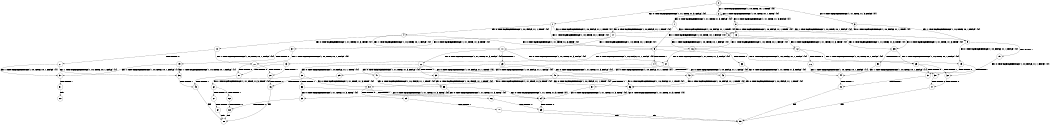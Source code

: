 digraph BCG {
size = "7, 10.5";
center = TRUE;
node [shape = circle];
0 [peripheries = 2];
0 -> 1 [label = "EX !0 !ATOMIC_EXCH_BRANCH (1, +1, TRUE, +1, 3, FALSE) !{0}"];
0 -> 2 [label = "EX !1 !ATOMIC_EXCH_BRANCH (1, +0, TRUE, +0, 1, TRUE) !{0}"];
0 -> 3 [label = "EX !0 !ATOMIC_EXCH_BRANCH (1, +1, TRUE, +1, 3, FALSE) !{0}"];
1 -> 4 [label = "EX !0 !ATOMIC_EXCH_BRANCH (1, +0, FALSE, +1, 1, TRUE) !{0}"];
1 -> 5 [label = "EX !1 !ATOMIC_EXCH_BRANCH (1, +0, TRUE, +0, 1, FALSE) !{0}"];
1 -> 6 [label = "EX !0 !ATOMIC_EXCH_BRANCH (1, +0, FALSE, +1, 1, TRUE) !{0}"];
2 -> 2 [label = "EX !1 !ATOMIC_EXCH_BRANCH (1, +0, TRUE, +0, 1, TRUE) !{0}"];
2 -> 7 [label = "EX !0 !ATOMIC_EXCH_BRANCH (1, +1, TRUE, +1, 3, FALSE) !{0}"];
2 -> 8 [label = "EX !0 !ATOMIC_EXCH_BRANCH (1, +1, TRUE, +1, 3, FALSE) !{0}"];
3 -> 9 [label = "EX !1 !ATOMIC_EXCH_BRANCH (1, +0, TRUE, +0, 1, FALSE) !{0}"];
3 -> 6 [label = "EX !0 !ATOMIC_EXCH_BRANCH (1, +0, FALSE, +1, 1, TRUE) !{0}"];
4 -> 10 [label = "EX !0 !ATOMIC_EXCH_BRANCH (1, +1, TRUE, +1, 3, TRUE) !{0}"];
4 -> 11 [label = "EX !1 !ATOMIC_EXCH_BRANCH (1, +0, TRUE, +0, 1, FALSE) !{0}"];
4 -> 12 [label = "EX !0 !ATOMIC_EXCH_BRANCH (1, +1, TRUE, +1, 3, TRUE) !{0}"];
5 -> 13 [label = "EX !0 !ATOMIC_EXCH_BRANCH (1, +0, FALSE, +1, 1, FALSE) !{0}"];
5 -> 14 [label = "TERMINATE !1"];
5 -> 15 [label = "EX !0 !ATOMIC_EXCH_BRANCH (1, +0, FALSE, +1, 1, FALSE) !{0}"];
6 -> 16 [label = "EX !1 !ATOMIC_EXCH_BRANCH (1, +0, TRUE, +0, 1, FALSE) !{0}"];
6 -> 12 [label = "EX !0 !ATOMIC_EXCH_BRANCH (1, +1, TRUE, +1, 3, TRUE) !{0}"];
7 -> 17 [label = "EX !0 !ATOMIC_EXCH_BRANCH (1, +0, FALSE, +1, 1, TRUE) !{0}"];
7 -> 5 [label = "EX !1 !ATOMIC_EXCH_BRANCH (1, +0, TRUE, +0, 1, FALSE) !{0}"];
7 -> 18 [label = "EX !0 !ATOMIC_EXCH_BRANCH (1, +0, FALSE, +1, 1, TRUE) !{0}"];
8 -> 9 [label = "EX !1 !ATOMIC_EXCH_BRANCH (1, +0, TRUE, +0, 1, FALSE) !{0}"];
8 -> 18 [label = "EX !0 !ATOMIC_EXCH_BRANCH (1, +0, FALSE, +1, 1, TRUE) !{0}"];
9 -> 19 [label = "TERMINATE !1"];
9 -> 15 [label = "EX !0 !ATOMIC_EXCH_BRANCH (1, +0, FALSE, +1, 1, FALSE) !{0}"];
10 -> 20 [label = "EX !1 !ATOMIC_EXCH_BRANCH (1, +0, TRUE, +0, 1, FALSE) !{0}"];
10 -> 21 [label = "TERMINATE !0"];
11 -> 22 [label = "EX !0 !ATOMIC_EXCH_BRANCH (1, +1, TRUE, +1, 3, FALSE) !{0}"];
11 -> 23 [label = "TERMINATE !1"];
11 -> 24 [label = "EX !0 !ATOMIC_EXCH_BRANCH (1, +1, TRUE, +1, 3, FALSE) !{0}"];
12 -> 25 [label = "EX !1 !ATOMIC_EXCH_BRANCH (1, +0, TRUE, +0, 1, FALSE) !{0}"];
12 -> 26 [label = "TERMINATE !0"];
13 -> 27 [label = "TERMINATE !0"];
13 -> 28 [label = "TERMINATE !1"];
14 -> 29 [label = "EX !0 !ATOMIC_EXCH_BRANCH (1, +0, FALSE, +1, 1, FALSE) !{0}"];
14 -> 30 [label = "EX !0 !ATOMIC_EXCH_BRANCH (1, +0, FALSE, +1, 1, FALSE) !{0}"];
15 -> 31 [label = "TERMINATE !0"];
15 -> 32 [label = "TERMINATE !1"];
16 -> 33 [label = "TERMINATE !1"];
16 -> 24 [label = "EX !0 !ATOMIC_EXCH_BRANCH (1, +1, TRUE, +1, 3, FALSE) !{0}"];
17 -> 34 [label = "EX !0 !ATOMIC_EXCH_BRANCH (1, +1, TRUE, +1, 3, TRUE) !{0}"];
17 -> 11 [label = "EX !1 !ATOMIC_EXCH_BRANCH (1, +0, TRUE, +0, 1, FALSE) !{0}"];
17 -> 35 [label = "EX !0 !ATOMIC_EXCH_BRANCH (1, +1, TRUE, +1, 3, TRUE) !{0}"];
18 -> 16 [label = "EX !1 !ATOMIC_EXCH_BRANCH (1, +0, TRUE, +0, 1, FALSE) !{0}"];
18 -> 35 [label = "EX !0 !ATOMIC_EXCH_BRANCH (1, +1, TRUE, +1, 3, TRUE) !{0}"];
19 -> 30 [label = "EX !0 !ATOMIC_EXCH_BRANCH (1, +0, FALSE, +1, 1, FALSE) !{0}"];
20 -> 27 [label = "TERMINATE !0"];
20 -> 28 [label = "TERMINATE !1"];
21 -> 36 [label = "EX !1 !ATOMIC_EXCH_BRANCH (1, +0, TRUE, +0, 1, FALSE) !{1}"];
21 -> 37 [label = "EX !1 !ATOMIC_EXCH_BRANCH (1, +0, TRUE, +0, 1, FALSE) !{1}"];
22 -> 38 [label = "EX !0 !ATOMIC_EXCH_BRANCH (1, +0, FALSE, +1, 1, TRUE) !{0}"];
22 -> 39 [label = "TERMINATE !1"];
22 -> 40 [label = "EX !0 !ATOMIC_EXCH_BRANCH (1, +0, FALSE, +1, 1, TRUE) !{0}"];
23 -> 41 [label = "EX !0 !ATOMIC_EXCH_BRANCH (1, +1, TRUE, +1, 3, FALSE) !{0}"];
23 -> 42 [label = "EX !0 !ATOMIC_EXCH_BRANCH (1, +1, TRUE, +1, 3, FALSE) !{0}"];
24 -> 43 [label = "TERMINATE !1"];
24 -> 40 [label = "EX !0 !ATOMIC_EXCH_BRANCH (1, +0, FALSE, +1, 1, TRUE) !{0}"];
25 -> 31 [label = "TERMINATE !0"];
25 -> 32 [label = "TERMINATE !1"];
26 -> 44 [label = "EX !1 !ATOMIC_EXCH_BRANCH (1, +0, TRUE, +0, 1, FALSE) !{1}"];
27 -> 45 [label = "TERMINATE !1"];
28 -> 46 [label = "TERMINATE !0"];
29 -> 46 [label = "TERMINATE !0"];
30 -> 47 [label = "TERMINATE !0"];
31 -> 48 [label = "TERMINATE !1"];
32 -> 47 [label = "TERMINATE !0"];
33 -> 42 [label = "EX !0 !ATOMIC_EXCH_BRANCH (1, +1, TRUE, +1, 3, FALSE) !{0}"];
34 -> 20 [label = "EX !1 !ATOMIC_EXCH_BRANCH (1, +0, TRUE, +0, 1, FALSE) !{0}"];
34 -> 49 [label = "TERMINATE !0"];
35 -> 25 [label = "EX !1 !ATOMIC_EXCH_BRANCH (1, +0, TRUE, +0, 1, FALSE) !{0}"];
35 -> 50 [label = "TERMINATE !0"];
36 -> 45 [label = "TERMINATE !1"];
37 -> 51 [label = "TERMINATE !1"];
38 -> 52 [label = "EX !0 !ATOMIC_EXCH_BRANCH (1, +1, TRUE, +1, 3, TRUE) !{0}"];
38 -> 53 [label = "TERMINATE !1"];
38 -> 54 [label = "EX !0 !ATOMIC_EXCH_BRANCH (1, +1, TRUE, +1, 3, TRUE) !{0}"];
39 -> 55 [label = "EX !0 !ATOMIC_EXCH_BRANCH (1, +0, FALSE, +1, 1, TRUE) !{0}"];
39 -> 56 [label = "EX !0 !ATOMIC_EXCH_BRANCH (1, +0, FALSE, +1, 1, TRUE) !{0}"];
40 -> 57 [label = "TERMINATE !1"];
40 -> 54 [label = "EX !0 !ATOMIC_EXCH_BRANCH (1, +1, TRUE, +1, 3, TRUE) !{0}"];
41 -> 55 [label = "EX !0 !ATOMIC_EXCH_BRANCH (1, +0, FALSE, +1, 1, TRUE) !{0}"];
41 -> 56 [label = "EX !0 !ATOMIC_EXCH_BRANCH (1, +0, FALSE, +1, 1, TRUE) !{0}"];
42 -> 56 [label = "EX !0 !ATOMIC_EXCH_BRANCH (1, +0, FALSE, +1, 1, TRUE) !{0}"];
43 -> 56 [label = "EX !0 !ATOMIC_EXCH_BRANCH (1, +0, FALSE, +1, 1, TRUE) !{0}"];
44 -> 48 [label = "TERMINATE !1"];
45 -> 58 [label = "exit"];
46 -> 58 [label = "exit"];
47 -> 59 [label = "exit"];
48 -> 59 [label = "exit"];
49 -> 36 [label = "EX !1 !ATOMIC_EXCH_BRANCH (1, +0, TRUE, +0, 1, FALSE) !{1}"];
49 -> 37 [label = "EX !1 !ATOMIC_EXCH_BRANCH (1, +0, TRUE, +0, 1, FALSE) !{1}"];
50 -> 44 [label = "EX !1 !ATOMIC_EXCH_BRANCH (1, +0, TRUE, +0, 1, FALSE) !{1}"];
51 -> 60 [label = "exit"];
52 -> 61 [label = "TERMINATE !0"];
52 -> 62 [label = "TERMINATE !1"];
53 -> 63 [label = "EX !0 !ATOMIC_EXCH_BRANCH (1, +1, TRUE, +1, 3, TRUE) !{0}"];
53 -> 64 [label = "EX !0 !ATOMIC_EXCH_BRANCH (1, +1, TRUE, +1, 3, TRUE) !{0}"];
54 -> 65 [label = "TERMINATE !0"];
54 -> 66 [label = "TERMINATE !1"];
55 -> 63 [label = "EX !0 !ATOMIC_EXCH_BRANCH (1, +1, TRUE, +1, 3, TRUE) !{0}"];
55 -> 64 [label = "EX !0 !ATOMIC_EXCH_BRANCH (1, +1, TRUE, +1, 3, TRUE) !{0}"];
56 -> 64 [label = "EX !0 !ATOMIC_EXCH_BRANCH (1, +1, TRUE, +1, 3, TRUE) !{0}"];
57 -> 64 [label = "EX !0 !ATOMIC_EXCH_BRANCH (1, +1, TRUE, +1, 3, TRUE) !{0}"];
61 -> 67 [label = "TERMINATE !1"];
62 -> 68 [label = "TERMINATE !0"];
63 -> 68 [label = "TERMINATE !0"];
64 -> 69 [label = "TERMINATE !0"];
65 -> 70 [label = "TERMINATE !1"];
66 -> 69 [label = "TERMINATE !0"];
67 -> 58 [label = "exit"];
68 -> 58 [label = "exit"];
69 -> 59 [label = "exit"];
70 -> 59 [label = "exit"];
}
